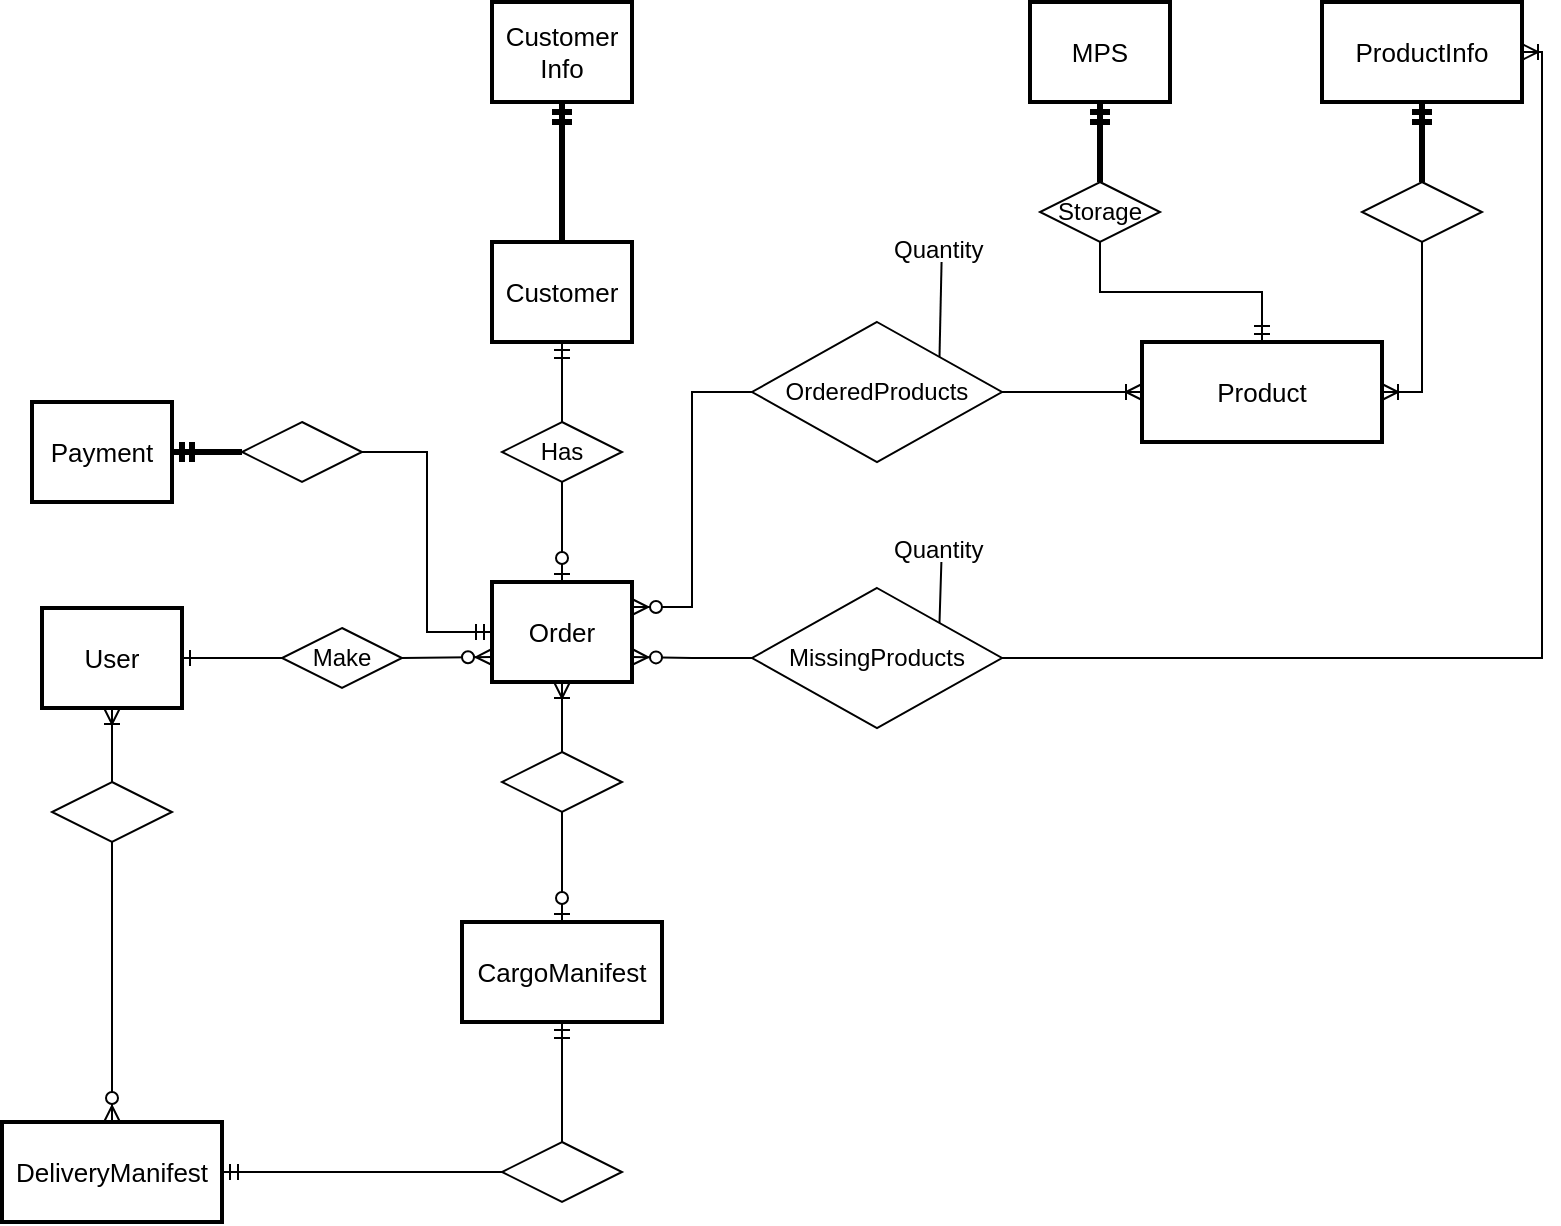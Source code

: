 <mxfile version="21.3.2" type="device">
  <diagram id="fc1f3b67-3c9b-b1b3-7705-706421d27264" name="ERD Habit Tracker app">
    <mxGraphModel dx="1290" dy="581" grid="1" gridSize="10" guides="1" tooltips="1" connect="1" arrows="1" fold="1" page="1" pageScale="1" pageWidth="850" pageHeight="1100" background="none" math="0" shadow="0">
      <root>
        <mxCell id="0" />
        <mxCell id="1" parent="0" />
        <mxCell id="4a63a70a29bb4ada-19" value="Order" style="strokeWidth=2;whiteSpace=wrap;html=1;align=center;fontSize=13;fontFamily=Helvetica;shadow=0;" parent="1" vertex="1">
          <mxGeometry x="295" y="330" width="70" height="50" as="geometry" />
        </mxCell>
        <mxCell id="zjym_Dsfzuyl0e8LM0LR-1" value="User" style="strokeWidth=2;whiteSpace=wrap;html=1;align=center;fontSize=13;fontFamily=Helvetica;shadow=0;" parent="1" vertex="1">
          <mxGeometry x="70" y="343" width="70" height="50" as="geometry" />
        </mxCell>
        <mxCell id="zjym_Dsfzuyl0e8LM0LR-2" value="Customer" style="strokeWidth=2;whiteSpace=wrap;html=1;align=center;fontSize=13;fontFamily=Helvetica;shadow=0;" parent="1" vertex="1">
          <mxGeometry x="295" y="160" width="70" height="50" as="geometry" />
        </mxCell>
        <mxCell id="zjym_Dsfzuyl0e8LM0LR-3" value="Product" style="strokeWidth=2;whiteSpace=wrap;html=1;align=center;fontSize=13;fontFamily=Helvetica;shadow=0;" parent="1" vertex="1">
          <mxGeometry x="620" y="210" width="120" height="50" as="geometry" />
        </mxCell>
        <mxCell id="zjym_Dsfzuyl0e8LM0LR-11" value="CargoManifest" style="strokeWidth=2;whiteSpace=wrap;html=1;align=center;fontSize=13;fontFamily=Helvetica;shadow=0;" parent="1" vertex="1">
          <mxGeometry x="280" y="500" width="100" height="50" as="geometry" />
        </mxCell>
        <mxCell id="zjym_Dsfzuyl0e8LM0LR-15" value="MPS" style="strokeWidth=2;whiteSpace=wrap;html=1;align=center;fontSize=13;fontFamily=Helvetica;shadow=0;" parent="1" vertex="1">
          <mxGeometry x="564" y="40" width="70" height="50" as="geometry" />
        </mxCell>
        <mxCell id="zjym_Dsfzuyl0e8LM0LR-17" value="Make" style="rhombus;whiteSpace=wrap;html=1;shadow=0;" parent="1" vertex="1">
          <mxGeometry x="190" y="353" width="60" height="30" as="geometry" />
        </mxCell>
        <mxCell id="zjym_Dsfzuyl0e8LM0LR-21" value="" style="edgeStyle=entityRelationEdgeStyle;fontSize=12;html=1;endArrow=ERone;endFill=1;rounded=0;exitX=0;exitY=0.5;exitDx=0;exitDy=0;entryX=1;entryY=0.5;entryDx=0;entryDy=0;" parent="1" source="zjym_Dsfzuyl0e8LM0LR-17" target="zjym_Dsfzuyl0e8LM0LR-1" edge="1">
          <mxGeometry width="100" height="100" relative="1" as="geometry">
            <mxPoint x="190" y="410" as="sourcePoint" />
            <mxPoint x="230" y="410" as="targetPoint" />
          </mxGeometry>
        </mxCell>
        <mxCell id="zjym_Dsfzuyl0e8LM0LR-22" value="Storage" style="rhombus;whiteSpace=wrap;html=1;shadow=0;" parent="1" vertex="1">
          <mxGeometry x="569" y="130" width="60" height="30" as="geometry" />
        </mxCell>
        <mxCell id="zjym_Dsfzuyl0e8LM0LR-25" value="" style="fontSize=12;html=1;endArrow=ERmandOne;rounded=0;entryX=0.5;entryY=1;entryDx=0;entryDy=0;strokeWidth=3;edgeStyle=orthogonalEdgeStyle;" parent="1" source="zjym_Dsfzuyl0e8LM0LR-22" target="zjym_Dsfzuyl0e8LM0LR-15" edge="1">
          <mxGeometry width="100" height="100" relative="1" as="geometry">
            <mxPoint x="680" y="110" as="sourcePoint" />
            <mxPoint x="890" y="200" as="targetPoint" />
          </mxGeometry>
        </mxCell>
        <mxCell id="zjym_Dsfzuyl0e8LM0LR-26" value="" style="fontSize=12;html=1;endArrow=ERmandOne;rounded=0;entryX=0.5;entryY=0;entryDx=0;entryDy=0;exitX=0.5;exitY=1;exitDx=0;exitDy=0;edgeStyle=orthogonalEdgeStyle;" parent="1" source="zjym_Dsfzuyl0e8LM0LR-22" target="zjym_Dsfzuyl0e8LM0LR-3" edge="1">
          <mxGeometry width="100" height="100" relative="1" as="geometry">
            <mxPoint x="690" y="120" as="sourcePoint" />
            <mxPoint x="690" y="80" as="targetPoint" />
          </mxGeometry>
        </mxCell>
        <mxCell id="zjym_Dsfzuyl0e8LM0LR-27" value="Has" style="rhombus;whiteSpace=wrap;html=1;shadow=0;" parent="1" vertex="1">
          <mxGeometry x="300" y="250" width="60" height="30" as="geometry" />
        </mxCell>
        <mxCell id="zjym_Dsfzuyl0e8LM0LR-28" value="" style="fontSize=12;html=1;endArrow=ERmandOne;rounded=0;" parent="1" source="zjym_Dsfzuyl0e8LM0LR-27" target="zjym_Dsfzuyl0e8LM0LR-2" edge="1">
          <mxGeometry width="100" height="100" relative="1" as="geometry">
            <mxPoint x="325" y="250" as="sourcePoint" />
            <mxPoint x="325" y="210" as="targetPoint" />
          </mxGeometry>
        </mxCell>
        <mxCell id="zjym_Dsfzuyl0e8LM0LR-30" value="DeliveryManifest" style="strokeWidth=2;whiteSpace=wrap;html=1;align=center;fontSize=13;fontFamily=Helvetica;shadow=0;" parent="1" vertex="1">
          <mxGeometry x="50" y="600" width="110" height="50" as="geometry" />
        </mxCell>
        <mxCell id="zjym_Dsfzuyl0e8LM0LR-31" value="" style="rhombus;whiteSpace=wrap;html=1;shadow=0;" parent="1" vertex="1">
          <mxGeometry x="75" y="430" width="60" height="30" as="geometry" />
        </mxCell>
        <mxCell id="zjym_Dsfzuyl0e8LM0LR-37" value="" style="fontSize=12;html=1;endArrow=ERzeroToOne;endFill=1;rounded=0;exitX=0.5;exitY=1;exitDx=0;exitDy=0;entryX=0.5;entryY=0;entryDx=0;entryDy=0;" parent="1" source="zjym_Dsfzuyl0e8LM0LR-27" target="4a63a70a29bb4ada-19" edge="1">
          <mxGeometry width="100" height="100" relative="1" as="geometry">
            <mxPoint x="260" y="365" as="sourcePoint" />
            <mxPoint x="300" y="365" as="targetPoint" />
          </mxGeometry>
        </mxCell>
        <mxCell id="zjym_Dsfzuyl0e8LM0LR-40" value="" style="rhombus;whiteSpace=wrap;html=1;shadow=0;" parent="1" vertex="1">
          <mxGeometry x="300" y="610" width="60" height="30" as="geometry" />
        </mxCell>
        <mxCell id="zjym_Dsfzuyl0e8LM0LR-43" value="" style="rhombus;whiteSpace=wrap;html=1;shadow=0;" parent="1" vertex="1">
          <mxGeometry x="300" y="415" width="60" height="30" as="geometry" />
        </mxCell>
        <mxCell id="zjym_Dsfzuyl0e8LM0LR-44" value="" style="fontSize=12;html=1;endArrow=ERzeroToOne;endFill=1;rounded=0;exitX=0.5;exitY=1;exitDx=0;exitDy=0;entryX=0.5;entryY=0;entryDx=0;entryDy=0;edgeStyle=orthogonalEdgeStyle;" parent="1" source="zjym_Dsfzuyl0e8LM0LR-43" target="zjym_Dsfzuyl0e8LM0LR-11" edge="1">
          <mxGeometry width="100" height="100" relative="1" as="geometry">
            <mxPoint x="490" y="375" as="sourcePoint" />
            <mxPoint x="230" y="525" as="targetPoint" />
          </mxGeometry>
        </mxCell>
        <mxCell id="zjym_Dsfzuyl0e8LM0LR-45" value="" style="fontSize=12;html=1;endArrow=ERoneToMany;rounded=0;exitX=0.5;exitY=0;exitDx=0;exitDy=0;entryX=0.5;entryY=1;entryDx=0;entryDy=0;edgeStyle=orthogonalEdgeStyle;" parent="1" source="zjym_Dsfzuyl0e8LM0LR-43" target="4a63a70a29bb4ada-19" edge="1">
          <mxGeometry width="100" height="100" relative="1" as="geometry">
            <mxPoint x="440" y="480" as="sourcePoint" />
            <mxPoint x="370" y="380" as="targetPoint" />
          </mxGeometry>
        </mxCell>
        <mxCell id="zjym_Dsfzuyl0e8LM0LR-46" value="OrderedProducts" style="rhombus;whiteSpace=wrap;html=1;shadow=0;" parent="1" vertex="1">
          <mxGeometry x="425" y="200" width="125" height="70" as="geometry" />
        </mxCell>
        <mxCell id="zjym_Dsfzuyl0e8LM0LR-47" value="" style="edgeStyle=entityRelationEdgeStyle;fontSize=12;html=1;endArrow=ERzeroToMany;endFill=1;rounded=0;entryX=1;entryY=0.25;entryDx=0;entryDy=0;exitX=0;exitY=0.5;exitDx=0;exitDy=0;" parent="1" source="zjym_Dsfzuyl0e8LM0LR-46" target="4a63a70a29bb4ada-19" edge="1">
          <mxGeometry width="100" height="100" relative="1" as="geometry">
            <mxPoint x="370" y="480" as="sourcePoint" />
            <mxPoint x="470" y="380" as="targetPoint" />
          </mxGeometry>
        </mxCell>
        <mxCell id="zjym_Dsfzuyl0e8LM0LR-48" value="" style="edgeStyle=entityRelationEdgeStyle;fontSize=12;html=1;endArrow=ERoneToMany;rounded=0;entryX=0;entryY=0.5;entryDx=0;entryDy=0;exitX=1;exitY=0.5;exitDx=0;exitDy=0;" parent="1" source="zjym_Dsfzuyl0e8LM0LR-46" target="zjym_Dsfzuyl0e8LM0LR-3" edge="1">
          <mxGeometry width="100" height="100" relative="1" as="geometry">
            <mxPoint x="370" y="480" as="sourcePoint" />
            <mxPoint x="470" y="380" as="targetPoint" />
          </mxGeometry>
        </mxCell>
        <mxCell id="zjym_Dsfzuyl0e8LM0LR-52" value="Quantity" style="text;strokeColor=none;fillColor=none;spacingLeft=4;spacingRight=4;overflow=hidden;rotatable=0;points=[[0,0.5],[1,0.5]];portConstraint=eastwest;fontSize=12;" parent="1" vertex="1">
          <mxGeometry x="490" y="150" width="60" height="20" as="geometry" />
        </mxCell>
        <mxCell id="zjym_Dsfzuyl0e8LM0LR-55" value="" style="endArrow=none;html=1;rounded=0;exitX=1;exitY=0;exitDx=0;exitDy=0;" parent="1" source="zjym_Dsfzuyl0e8LM0LR-46" target="zjym_Dsfzuyl0e8LM0LR-52" edge="1">
          <mxGeometry relative="1" as="geometry">
            <mxPoint x="380" y="310" as="sourcePoint" />
            <mxPoint x="540" y="310" as="targetPoint" />
          </mxGeometry>
        </mxCell>
        <mxCell id="tHHhSHE9g-unbZuYOxYO-2" value="" style="fontSize=12;html=1;endArrow=ERzeroToMany;endFill=1;rounded=0;exitX=0.5;exitY=1;exitDx=0;exitDy=0;entryX=0.5;entryY=0;entryDx=0;entryDy=0;" parent="1" source="zjym_Dsfzuyl0e8LM0LR-31" target="zjym_Dsfzuyl0e8LM0LR-30" edge="1">
          <mxGeometry width="100" height="100" relative="1" as="geometry">
            <mxPoint x="140" y="485" as="sourcePoint" />
            <mxPoint x="240" y="385" as="targetPoint" />
          </mxGeometry>
        </mxCell>
        <mxCell id="tHHhSHE9g-unbZuYOxYO-4" value="" style="fontSize=12;html=1;endArrow=ERzeroToMany;endFill=1;rounded=0;exitX=1;exitY=0.5;exitDx=0;exitDy=0;entryX=0;entryY=0.75;entryDx=0;entryDy=0;" parent="1" source="zjym_Dsfzuyl0e8LM0LR-17" target="4a63a70a29bb4ada-19" edge="1">
          <mxGeometry width="100" height="100" relative="1" as="geometry">
            <mxPoint x="115" y="460" as="sourcePoint" />
            <mxPoint x="115" y="510" as="targetPoint" />
          </mxGeometry>
        </mxCell>
        <mxCell id="tP17oHUK5N-2ztj91m9C-2" value="MissingProducts" style="rhombus;whiteSpace=wrap;html=1;shadow=0;" parent="1" vertex="1">
          <mxGeometry x="425" y="333" width="125" height="70" as="geometry" />
        </mxCell>
        <mxCell id="tP17oHUK5N-2ztj91m9C-3" value="" style="edgeStyle=entityRelationEdgeStyle;fontSize=12;html=1;endArrow=ERzeroToMany;endFill=1;rounded=0;entryX=1;entryY=0.75;entryDx=0;entryDy=0;exitX=0;exitY=0.5;exitDx=0;exitDy=0;" parent="1" source="tP17oHUK5N-2ztj91m9C-2" target="4a63a70a29bb4ada-19" edge="1">
          <mxGeometry width="100" height="100" relative="1" as="geometry">
            <mxPoint x="435" y="245" as="sourcePoint" />
            <mxPoint x="375" y="365" as="targetPoint" />
          </mxGeometry>
        </mxCell>
        <mxCell id="tP17oHUK5N-2ztj91m9C-4" value="" style="edgeStyle=orthogonalEdgeStyle;fontSize=12;html=1;endArrow=ERoneToMany;rounded=0;exitX=1;exitY=0.5;exitDx=0;exitDy=0;entryX=1;entryY=0.5;entryDx=0;entryDy=0;" parent="1" source="tP17oHUK5N-2ztj91m9C-2" target="2" edge="1">
          <mxGeometry width="100" height="100" relative="1" as="geometry">
            <mxPoint x="560" y="245" as="sourcePoint" />
            <mxPoint x="630" y="245" as="targetPoint" />
          </mxGeometry>
        </mxCell>
        <mxCell id="tP17oHUK5N-2ztj91m9C-5" value="Quantity" style="text;strokeColor=none;fillColor=none;spacingLeft=4;spacingRight=4;overflow=hidden;rotatable=0;points=[[0,0.5],[1,0.5]];portConstraint=eastwest;fontSize=12;" parent="1" vertex="1">
          <mxGeometry x="490" y="300" width="60" height="20" as="geometry" />
        </mxCell>
        <mxCell id="tP17oHUK5N-2ztj91m9C-6" value="" style="endArrow=none;html=1;rounded=0;exitX=1;exitY=0;exitDx=0;exitDy=0;" parent="1" source="tP17oHUK5N-2ztj91m9C-2" target="tP17oHUK5N-2ztj91m9C-5" edge="1">
          <mxGeometry relative="1" as="geometry">
            <mxPoint x="548.211" y="348.998" as="sourcePoint" />
            <mxPoint x="590" y="440" as="targetPoint" />
          </mxGeometry>
        </mxCell>
        <mxCell id="eB0scZXVC4urR15_1VLf-1" value="Payment" style="strokeWidth=2;whiteSpace=wrap;html=1;align=center;fontSize=13;fontFamily=Helvetica;shadow=0;" parent="1" vertex="1">
          <mxGeometry x="65" y="240" width="70" height="50" as="geometry" />
        </mxCell>
        <mxCell id="eB0scZXVC4urR15_1VLf-2" value="" style="rhombus;whiteSpace=wrap;html=1;shadow=0;" parent="1" vertex="1">
          <mxGeometry x="170" y="250" width="60" height="30" as="geometry" />
        </mxCell>
        <mxCell id="eB0scZXVC4urR15_1VLf-3" value="" style="fontSize=12;html=1;endArrow=ERmandOne;rounded=0;exitX=1;exitY=0.5;exitDx=0;exitDy=0;entryX=0;entryY=0.5;entryDx=0;entryDy=0;edgeStyle=orthogonalEdgeStyle;" parent="1" source="eB0scZXVC4urR15_1VLf-2" target="4a63a70a29bb4ada-19" edge="1">
          <mxGeometry width="100" height="100" relative="1" as="geometry">
            <mxPoint x="340" y="260" as="sourcePoint" />
            <mxPoint x="340" y="220" as="targetPoint" />
          </mxGeometry>
        </mxCell>
        <mxCell id="eB0scZXVC4urR15_1VLf-4" value="" style="fontSize=12;html=1;endArrow=ERmandOne;rounded=0;exitX=0;exitY=0.5;exitDx=0;exitDy=0;entryX=1;entryY=0.5;entryDx=0;entryDy=0;edgeStyle=orthogonalEdgeStyle;strokeWidth=3;" parent="1" source="eB0scZXVC4urR15_1VLf-2" target="eB0scZXVC4urR15_1VLf-1" edge="1">
          <mxGeometry width="100" height="100" relative="1" as="geometry">
            <mxPoint x="280" y="295" as="sourcePoint" />
            <mxPoint x="305" y="365" as="targetPoint" />
          </mxGeometry>
        </mxCell>
        <mxCell id="9SBdAsA8HXev21idvt50-1" value="Customer&lt;br&gt;Info" style="strokeWidth=2;whiteSpace=wrap;html=1;align=center;fontSize=13;fontFamily=Helvetica;shadow=0;" parent="1" vertex="1">
          <mxGeometry x="295" y="40" width="70" height="50" as="geometry" />
        </mxCell>
        <mxCell id="9SBdAsA8HXev21idvt50-2" value="" style="fontSize=12;html=1;endArrow=ERmandOne;rounded=0;entryX=0.5;entryY=1;entryDx=0;entryDy=0;edgeStyle=orthogonalEdgeStyle;strokeWidth=3;exitX=0.5;exitY=0;exitDx=0;exitDy=0;" parent="1" source="zjym_Dsfzuyl0e8LM0LR-2" target="9SBdAsA8HXev21idvt50-1" edge="1">
          <mxGeometry width="100" height="100" relative="1" as="geometry">
            <mxPoint x="345" y="160" as="sourcePoint" />
            <mxPoint x="530" y="225" as="targetPoint" />
          </mxGeometry>
        </mxCell>
        <mxCell id="2" value="ProductInfo" style="strokeWidth=2;whiteSpace=wrap;html=1;align=center;fontSize=13;fontFamily=Helvetica;shadow=0;" parent="1" vertex="1">
          <mxGeometry x="710" y="40" width="100" height="50" as="geometry" />
        </mxCell>
        <mxCell id="4" value="" style="rhombus;whiteSpace=wrap;html=1;shadow=0;" parent="1" vertex="1">
          <mxGeometry x="730" y="130" width="60" height="30" as="geometry" />
        </mxCell>
        <mxCell id="5" value="" style="fontSize=12;html=1;endArrow=ERmandOne;rounded=0;strokeWidth=3;edgeStyle=orthogonalEdgeStyle;" parent="1" source="4" target="2" edge="1">
          <mxGeometry width="100" height="100" relative="1" as="geometry">
            <mxPoint x="690" y="120" as="sourcePoint" />
            <mxPoint x="790" y="110" as="targetPoint" />
          </mxGeometry>
        </mxCell>
        <mxCell id="6" value="" style="fontSize=12;html=1;endArrow=ERoneToMany;exitX=0.5;exitY=1;exitDx=0;exitDy=0;edgeStyle=orthogonalEdgeStyle;entryX=1;entryY=0.5;entryDx=0;entryDy=0;elbow=vertical;rounded=0;" parent="1" source="4" target="zjym_Dsfzuyl0e8LM0LR-3" edge="1">
          <mxGeometry width="100" height="100" relative="1" as="geometry">
            <mxPoint x="690" y="520" as="sourcePoint" />
            <mxPoint x="790" y="420" as="targetPoint" />
          </mxGeometry>
        </mxCell>
        <mxCell id="8" value="" style="fontSize=12;html=1;endArrow=ERoneToMany;rounded=0;elbow=vertical;exitX=0.5;exitY=0;exitDx=0;exitDy=0;entryX=0.5;entryY=1;entryDx=0;entryDy=0;" parent="1" source="zjym_Dsfzuyl0e8LM0LR-31" target="zjym_Dsfzuyl0e8LM0LR-1" edge="1">
          <mxGeometry width="100" height="100" relative="1" as="geometry">
            <mxPoint x="160" y="480" as="sourcePoint" />
            <mxPoint x="260" y="380" as="targetPoint" />
          </mxGeometry>
        </mxCell>
        <mxCell id="B2VtBoNcFOkc6Dsr5mIo-9" value="" style="fontSize=12;html=1;endArrow=ERmandOne;rounded=0;entryX=0.5;entryY=1;entryDx=0;entryDy=0;exitX=0.5;exitY=0;exitDx=0;exitDy=0;" edge="1" parent="1" source="zjym_Dsfzuyl0e8LM0LR-40" target="zjym_Dsfzuyl0e8LM0LR-11">
          <mxGeometry width="100" height="100" relative="1" as="geometry">
            <mxPoint x="440" y="610" as="sourcePoint" />
            <mxPoint x="440" y="570" as="targetPoint" />
            <Array as="points" />
          </mxGeometry>
        </mxCell>
        <mxCell id="B2VtBoNcFOkc6Dsr5mIo-10" value="" style="fontSize=12;html=1;endArrow=ERmandOne;rounded=0;entryX=1;entryY=0.5;entryDx=0;entryDy=0;exitX=0;exitY=0.5;exitDx=0;exitDy=0;" edge="1" parent="1" source="zjym_Dsfzuyl0e8LM0LR-40" target="zjym_Dsfzuyl0e8LM0LR-30">
          <mxGeometry width="100" height="100" relative="1" as="geometry">
            <mxPoint x="230" y="700" as="sourcePoint" />
            <mxPoint x="230" y="640" as="targetPoint" />
            <Array as="points" />
          </mxGeometry>
        </mxCell>
      </root>
    </mxGraphModel>
  </diagram>
</mxfile>

